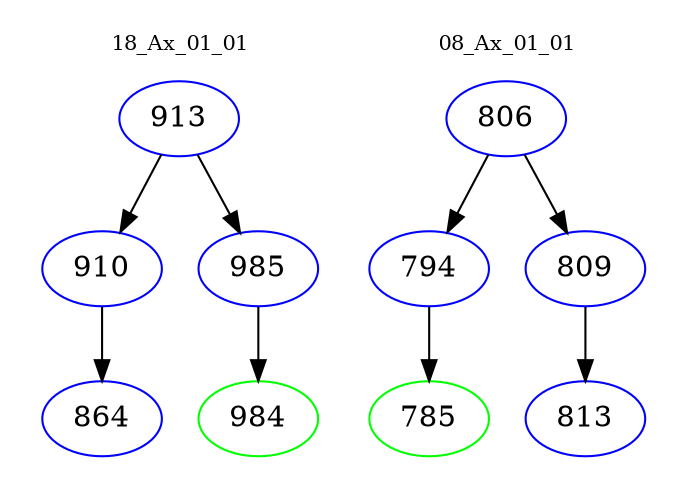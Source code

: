 digraph{
subgraph cluster_0 {
color = white
label = "18_Ax_01_01";
fontsize=10;
T0_913 [label="913", color="blue"]
T0_913 -> T0_910 [color="black"]
T0_910 [label="910", color="blue"]
T0_910 -> T0_864 [color="black"]
T0_864 [label="864", color="blue"]
T0_913 -> T0_985 [color="black"]
T0_985 [label="985", color="blue"]
T0_985 -> T0_984 [color="black"]
T0_984 [label="984", color="green"]
}
subgraph cluster_1 {
color = white
label = "08_Ax_01_01";
fontsize=10;
T1_806 [label="806", color="blue"]
T1_806 -> T1_794 [color="black"]
T1_794 [label="794", color="blue"]
T1_794 -> T1_785 [color="black"]
T1_785 [label="785", color="green"]
T1_806 -> T1_809 [color="black"]
T1_809 [label="809", color="blue"]
T1_809 -> T1_813 [color="black"]
T1_813 [label="813", color="blue"]
}
}
